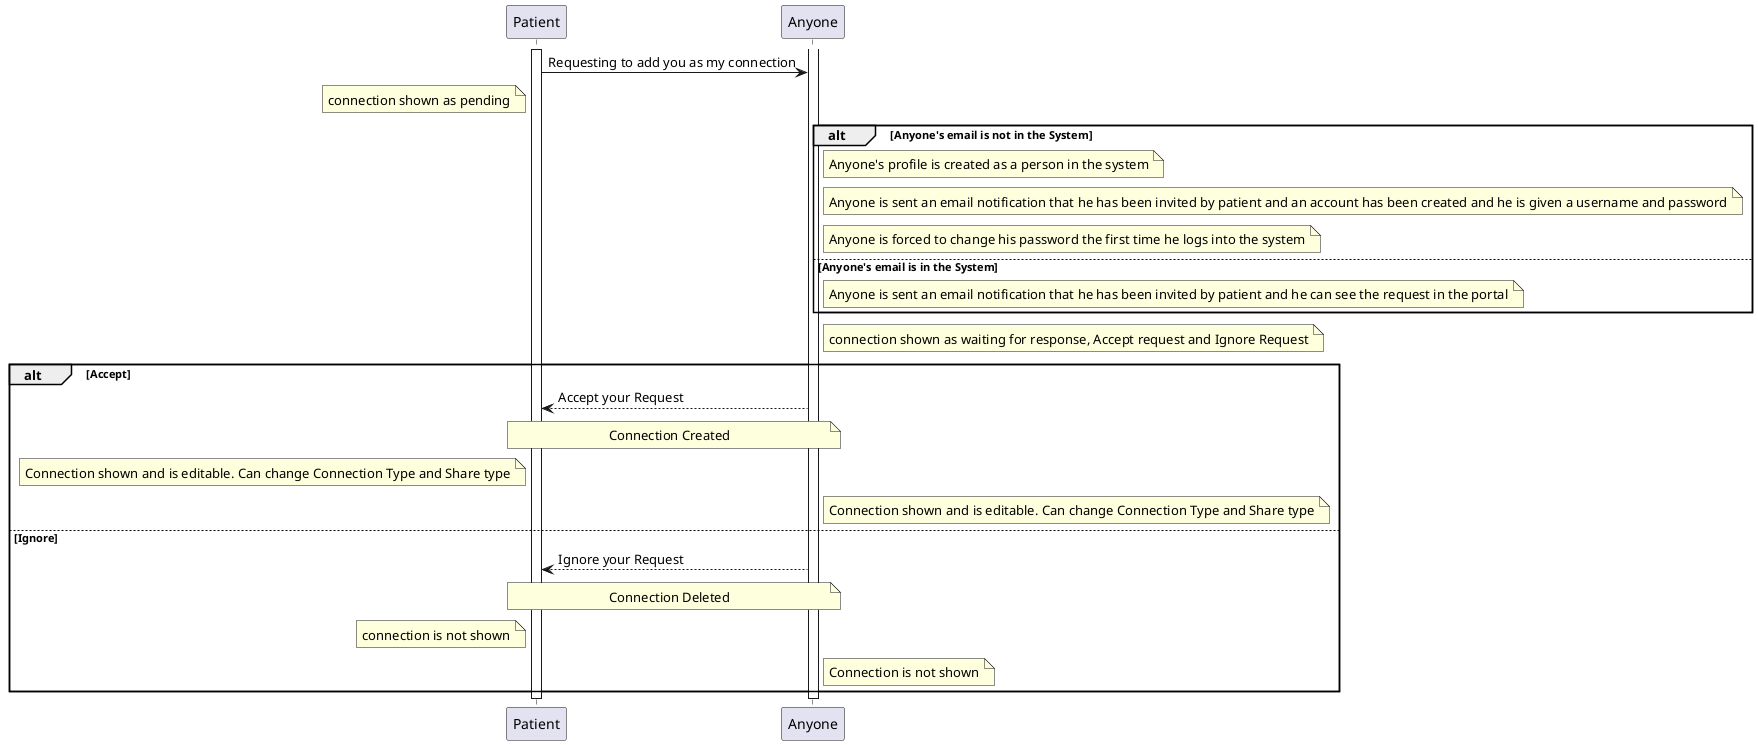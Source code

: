 @startuml
activate Patient
Patient-> Anyone: Requesting to add you as my connection
note left of Patient: connection shown as pending

alt Anyone's email is not in the System
note right of Anyone: Anyone's profile is created as a person in the system
note right of Anyone: Anyone is sent an email notification that he has been invited by patient and an account has been created and he is given a username and password 
note right of Anyone: Anyone is forced to change his password the first time he logs into the system  
else Anyone's email is in the System
note right of Anyone: Anyone is sent an email notification that he has been invited by patient and he can see the request in the portal
end

activate Anyone
note right of Anyone: connection shown as waiting for response, Accept request and Ignore Request
alt Accept
Anyone--> Patient: Accept your Request
note over Patient,Anyone: Connection Created
note left of Patient: Connection shown and is editable. Can change Connection Type and Share type
note right of Anyone: Connection shown and is editable. Can change Connection Type and Share type
else Ignore
Anyone--> Patient: Ignore your Request
note over Patient,Anyone: Connection Deleted
note left of Patient: connection is not shown 
note right of Anyone: Connection is not shown
end
deactivate Anyone
deactivate Patient
@enduml